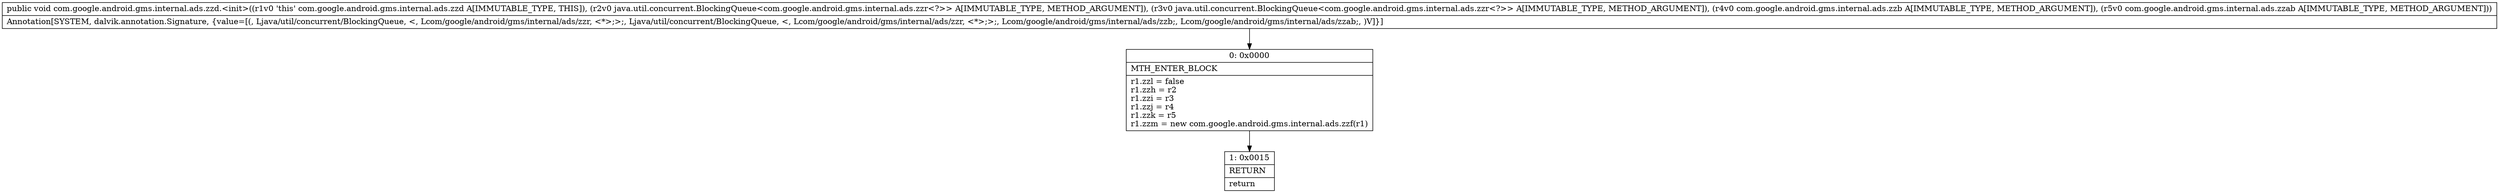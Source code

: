 digraph "CFG forcom.google.android.gms.internal.ads.zzd.\<init\>(Ljava\/util\/concurrent\/BlockingQueue;Ljava\/util\/concurrent\/BlockingQueue;Lcom\/google\/android\/gms\/internal\/ads\/zzb;Lcom\/google\/android\/gms\/internal\/ads\/zzab;)V" {
Node_0 [shape=record,label="{0\:\ 0x0000|MTH_ENTER_BLOCK\l|r1.zzl = false\lr1.zzh = r2\lr1.zzi = r3\lr1.zzj = r4\lr1.zzk = r5\lr1.zzm = new com.google.android.gms.internal.ads.zzf(r1)\l}"];
Node_1 [shape=record,label="{1\:\ 0x0015|RETURN\l|return\l}"];
MethodNode[shape=record,label="{public void com.google.android.gms.internal.ads.zzd.\<init\>((r1v0 'this' com.google.android.gms.internal.ads.zzd A[IMMUTABLE_TYPE, THIS]), (r2v0 java.util.concurrent.BlockingQueue\<com.google.android.gms.internal.ads.zzr\<?\>\> A[IMMUTABLE_TYPE, METHOD_ARGUMENT]), (r3v0 java.util.concurrent.BlockingQueue\<com.google.android.gms.internal.ads.zzr\<?\>\> A[IMMUTABLE_TYPE, METHOD_ARGUMENT]), (r4v0 com.google.android.gms.internal.ads.zzb A[IMMUTABLE_TYPE, METHOD_ARGUMENT]), (r5v0 com.google.android.gms.internal.ads.zzab A[IMMUTABLE_TYPE, METHOD_ARGUMENT]))  | Annotation[SYSTEM, dalvik.annotation.Signature, \{value=[(, Ljava\/util\/concurrent\/BlockingQueue, \<, Lcom\/google\/android\/gms\/internal\/ads\/zzr, \<*\>;\>;, Ljava\/util\/concurrent\/BlockingQueue, \<, Lcom\/google\/android\/gms\/internal\/ads\/zzr, \<*\>;\>;, Lcom\/google\/android\/gms\/internal\/ads\/zzb;, Lcom\/google\/android\/gms\/internal\/ads\/zzab;, )V]\}]\l}"];
MethodNode -> Node_0;
Node_0 -> Node_1;
}

